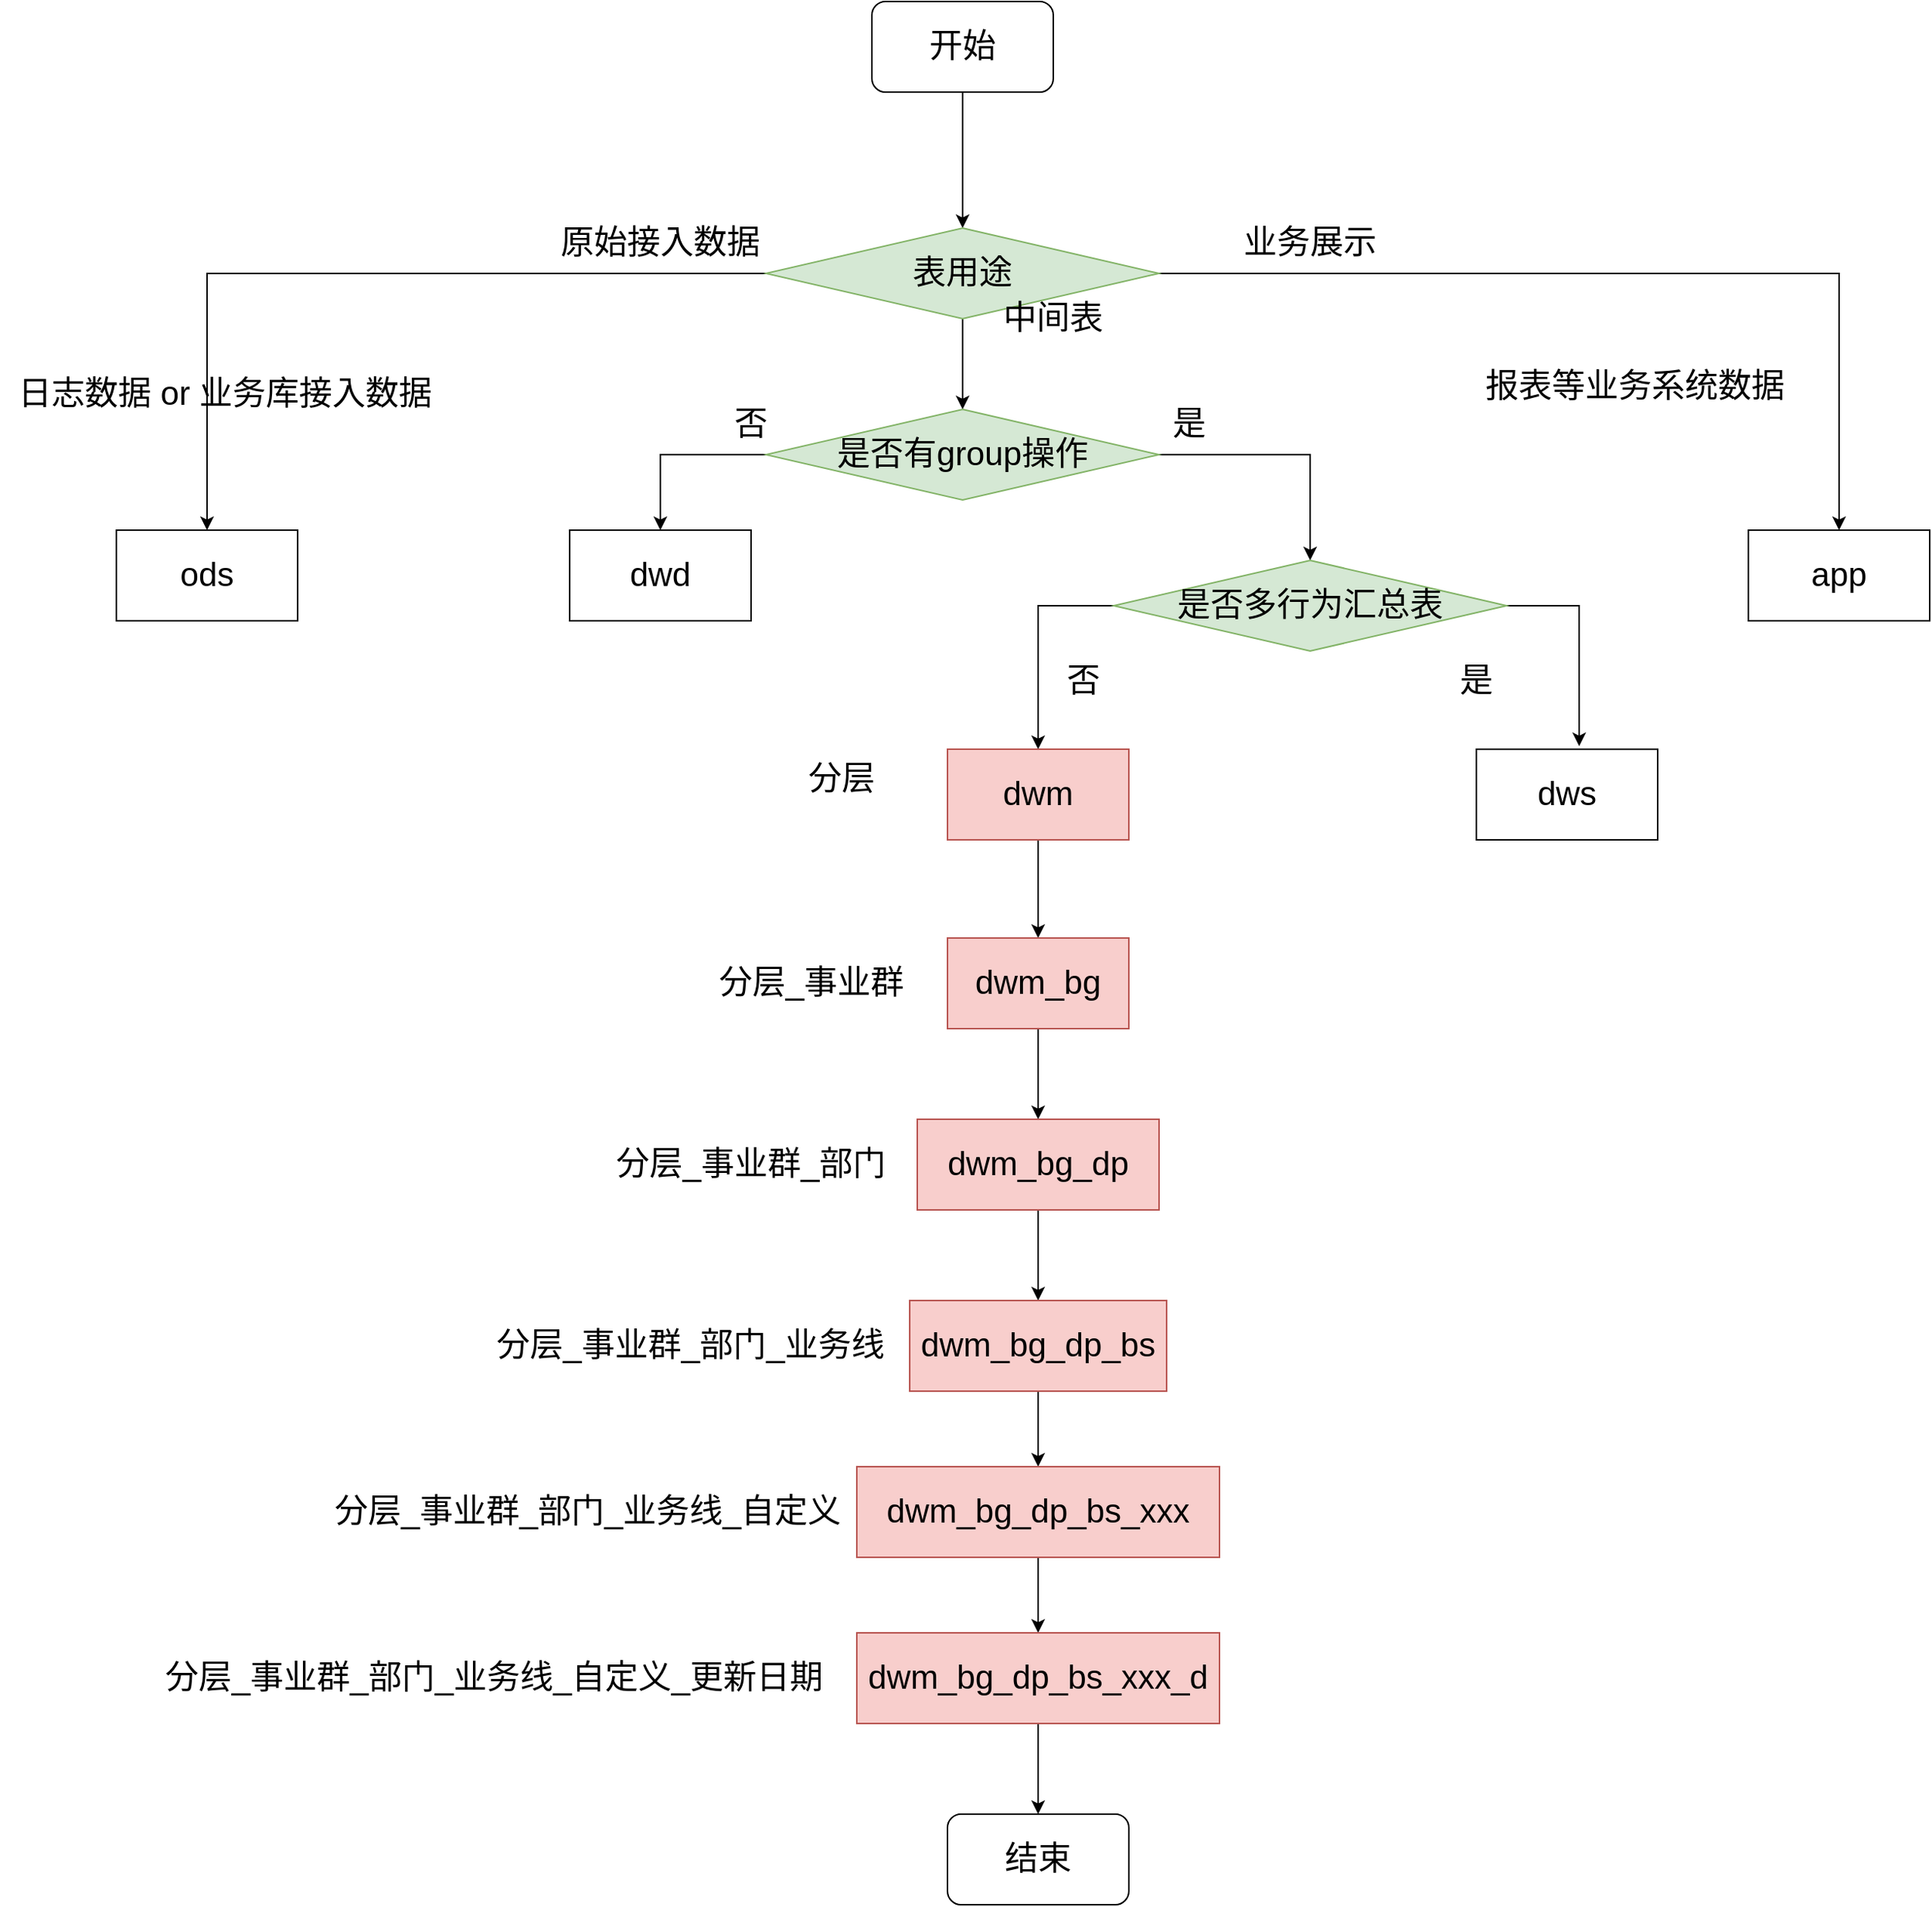 <mxfile version="10.6.5" type="device"><diagram id="gt45Bow9sGYtzMIp8gSx" name="第 1 页"><mxGraphModel dx="3143" dy="1504" grid="1" gridSize="10" guides="1" tooltips="1" connect="1" arrows="1" fold="1" page="1" pageScale="1" pageWidth="827" pageHeight="1169" math="0" shadow="0"><root><mxCell id="0"/><mxCell id="1" parent="0"/><mxCell id="y7PElO__Q4lSJA9X6OQe-21" style="edgeStyle=orthogonalEdgeStyle;rounded=0;orthogonalLoop=1;jettySize=auto;html=1;entryX=0.5;entryY=0;entryDx=0;entryDy=0;fontSize=22;" edge="1" parent="1" source="y7PElO__Q4lSJA9X6OQe-1" target="y7PElO__Q4lSJA9X6OQe-3"><mxGeometry relative="1" as="geometry"/></mxCell><mxCell id="y7PElO__Q4lSJA9X6OQe-1" value="开始" style="rounded=1;whiteSpace=wrap;html=1;fontSize=22;" vertex="1" parent="1"><mxGeometry x="330" y="90" width="120" height="60" as="geometry"/></mxCell><mxCell id="y7PElO__Q4lSJA9X6OQe-7" style="edgeStyle=orthogonalEdgeStyle;rounded=0;orthogonalLoop=1;jettySize=auto;html=1;fontSize=22;" edge="1" parent="1" source="y7PElO__Q4lSJA9X6OQe-3" target="y7PElO__Q4lSJA9X6OQe-46"><mxGeometry relative="1" as="geometry"><mxPoint x="-109" y="410" as="targetPoint"/></mxGeometry></mxCell><mxCell id="y7PElO__Q4lSJA9X6OQe-12" style="edgeStyle=orthogonalEdgeStyle;rounded=0;orthogonalLoop=1;jettySize=auto;html=1;entryX=0.5;entryY=0;entryDx=0;entryDy=0;fontSize=22;" edge="1" parent="1" source="y7PElO__Q4lSJA9X6OQe-3" target="y7PElO__Q4lSJA9X6OQe-11"><mxGeometry relative="1" as="geometry"/></mxCell><mxCell id="y7PElO__Q4lSJA9X6OQe-14" style="edgeStyle=orthogonalEdgeStyle;rounded=0;orthogonalLoop=1;jettySize=auto;html=1;entryX=0.5;entryY=0;entryDx=0;entryDy=0;fontSize=22;" edge="1" parent="1" source="y7PElO__Q4lSJA9X6OQe-3" target="y7PElO__Q4lSJA9X6OQe-48"><mxGeometry relative="1" as="geometry"><mxPoint x="971" y="408" as="targetPoint"/></mxGeometry></mxCell><mxCell id="y7PElO__Q4lSJA9X6OQe-3" value="表用途" style="rhombus;whiteSpace=wrap;html=1;fontSize=22;fillColor=#d5e8d4;strokeColor=#82b366;" vertex="1" parent="1"><mxGeometry x="260" y="240" width="260" height="60" as="geometry"/></mxCell><mxCell id="y7PElO__Q4lSJA9X6OQe-8" value="原始接入数据" style="text;html=1;strokeColor=none;fillColor=none;align=center;verticalAlign=middle;whiteSpace=wrap;rounded=0;fontSize=22;" vertex="1" parent="1"><mxGeometry x="120" y="240" width="140" height="20" as="geometry"/></mxCell><mxCell id="y7PElO__Q4lSJA9X6OQe-9" value="业务展示" style="text;html=1;strokeColor=none;fillColor=none;align=center;verticalAlign=middle;whiteSpace=wrap;rounded=0;fontSize=22;" vertex="1" parent="1"><mxGeometry x="550" y="240" width="140" height="20" as="geometry"/></mxCell><mxCell id="y7PElO__Q4lSJA9X6OQe-10" value="中间表" style="text;html=1;strokeColor=none;fillColor=none;align=center;verticalAlign=middle;whiteSpace=wrap;rounded=0;fontSize=22;" vertex="1" parent="1"><mxGeometry x="380" y="290" width="140" height="20" as="geometry"/></mxCell><mxCell id="y7PElO__Q4lSJA9X6OQe-16" style="edgeStyle=orthogonalEdgeStyle;rounded=0;orthogonalLoop=1;jettySize=auto;html=1;entryX=0.5;entryY=0;entryDx=0;entryDy=0;fontSize=22;exitX=1;exitY=0.5;exitDx=0;exitDy=0;" edge="1" parent="1" source="y7PElO__Q4lSJA9X6OQe-11" target="y7PElO__Q4lSJA9X6OQe-15"><mxGeometry relative="1" as="geometry"/></mxCell><mxCell id="y7PElO__Q4lSJA9X6OQe-22" style="edgeStyle=orthogonalEdgeStyle;rounded=0;orthogonalLoop=1;jettySize=auto;html=1;fontSize=22;" edge="1" parent="1" source="y7PElO__Q4lSJA9X6OQe-11" target="y7PElO__Q4lSJA9X6OQe-13"><mxGeometry relative="1" as="geometry"/></mxCell><mxCell id="y7PElO__Q4lSJA9X6OQe-11" value="是否有group操作" style="rhombus;whiteSpace=wrap;html=1;fontSize=22;fillColor=#d5e8d4;strokeColor=#82b366;" vertex="1" parent="1"><mxGeometry x="260" y="360" width="260" height="60" as="geometry"/></mxCell><mxCell id="y7PElO__Q4lSJA9X6OQe-13" value="dwd&lt;br&gt;" style="rounded=0;whiteSpace=wrap;html=1;fontSize=22;" vertex="1" parent="1"><mxGeometry x="130" y="440" width="120" height="60" as="geometry"/></mxCell><mxCell id="y7PElO__Q4lSJA9X6OQe-18" style="edgeStyle=orthogonalEdgeStyle;rounded=0;orthogonalLoop=1;jettySize=auto;html=1;entryX=0.5;entryY=0;entryDx=0;entryDy=0;fontSize=22;exitX=0;exitY=0.5;exitDx=0;exitDy=0;" edge="1" parent="1" source="y7PElO__Q4lSJA9X6OQe-15" target="y7PElO__Q4lSJA9X6OQe-17"><mxGeometry relative="1" as="geometry"/></mxCell><mxCell id="y7PElO__Q4lSJA9X6OQe-20" style="edgeStyle=orthogonalEdgeStyle;rounded=0;orthogonalLoop=1;jettySize=auto;html=1;entryX=0.567;entryY=-0.033;entryDx=0;entryDy=0;entryPerimeter=0;fontSize=22;exitX=1;exitY=0.5;exitDx=0;exitDy=0;" edge="1" parent="1" source="y7PElO__Q4lSJA9X6OQe-15" target="y7PElO__Q4lSJA9X6OQe-19"><mxGeometry relative="1" as="geometry"/></mxCell><mxCell id="y7PElO__Q4lSJA9X6OQe-15" value="是否多行为汇总表" style="rhombus;whiteSpace=wrap;html=1;fontSize=22;fillColor=#d5e8d4;strokeColor=#82b366;" vertex="1" parent="1"><mxGeometry x="490" y="460" width="260" height="60" as="geometry"/></mxCell><mxCell id="y7PElO__Q4lSJA9X6OQe-39" style="edgeStyle=orthogonalEdgeStyle;rounded=0;orthogonalLoop=1;jettySize=auto;html=1;entryX=0.5;entryY=0;entryDx=0;entryDy=0;fontSize=22;" edge="1" parent="1" source="y7PElO__Q4lSJA9X6OQe-17" target="y7PElO__Q4lSJA9X6OQe-23"><mxGeometry relative="1" as="geometry"/></mxCell><mxCell id="y7PElO__Q4lSJA9X6OQe-17" value="dwm&lt;br&gt;" style="rounded=0;whiteSpace=wrap;html=1;fontSize=22;fillColor=#f8cecc;strokeColor=#b85450;" vertex="1" parent="1"><mxGeometry x="380" y="585" width="120" height="60" as="geometry"/></mxCell><mxCell id="y7PElO__Q4lSJA9X6OQe-19" value="dws&lt;br&gt;" style="rounded=0;whiteSpace=wrap;html=1;fontSize=22;" vertex="1" parent="1"><mxGeometry x="730" y="585" width="120" height="60" as="geometry"/></mxCell><mxCell id="y7PElO__Q4lSJA9X6OQe-40" style="edgeStyle=orthogonalEdgeStyle;rounded=0;orthogonalLoop=1;jettySize=auto;html=1;entryX=0.5;entryY=0;entryDx=0;entryDy=0;fontSize=22;" edge="1" parent="1" source="y7PElO__Q4lSJA9X6OQe-23" target="y7PElO__Q4lSJA9X6OQe-28"><mxGeometry relative="1" as="geometry"/></mxCell><mxCell id="y7PElO__Q4lSJA9X6OQe-23" value="dwm_bg&lt;br&gt;" style="rounded=0;whiteSpace=wrap;html=1;fontSize=22;fillColor=#f8cecc;strokeColor=#b85450;" vertex="1" parent="1"><mxGeometry x="380" y="710" width="120" height="60" as="geometry"/></mxCell><mxCell id="y7PElO__Q4lSJA9X6OQe-24" value="分层" style="text;html=1;strokeColor=none;fillColor=none;align=center;verticalAlign=middle;whiteSpace=wrap;rounded=0;fontSize=22;" vertex="1" parent="1"><mxGeometry x="270" y="595" width="80" height="20" as="geometry"/></mxCell><mxCell id="y7PElO__Q4lSJA9X6OQe-25" value="否" style="text;html=1;strokeColor=none;fillColor=none;align=center;verticalAlign=middle;whiteSpace=wrap;rounded=0;fontSize=22;" vertex="1" parent="1"><mxGeometry x="430" y="530" width="80" height="20" as="geometry"/></mxCell><mxCell id="y7PElO__Q4lSJA9X6OQe-26" value="是" style="text;html=1;strokeColor=none;fillColor=none;align=center;verticalAlign=middle;whiteSpace=wrap;rounded=0;fontSize=22;" vertex="1" parent="1"><mxGeometry x="690" y="530" width="80" height="20" as="geometry"/></mxCell><mxCell id="y7PElO__Q4lSJA9X6OQe-27" value="分层_事业群" style="text;html=1;strokeColor=none;fillColor=none;align=center;verticalAlign=middle;whiteSpace=wrap;rounded=0;fontSize=22;" vertex="1" parent="1"><mxGeometry x="220" y="730" width="140" height="20" as="geometry"/></mxCell><mxCell id="y7PElO__Q4lSJA9X6OQe-41" style="edgeStyle=orthogonalEdgeStyle;rounded=0;orthogonalLoop=1;jettySize=auto;html=1;fontSize=22;" edge="1" parent="1" source="y7PElO__Q4lSJA9X6OQe-28" target="y7PElO__Q4lSJA9X6OQe-32"><mxGeometry relative="1" as="geometry"/></mxCell><mxCell id="y7PElO__Q4lSJA9X6OQe-28" value="dwm_bg_dp&lt;br&gt;" style="rounded=0;whiteSpace=wrap;html=1;fontSize=22;fillColor=#f8cecc;strokeColor=#b85450;" vertex="1" parent="1"><mxGeometry x="360" y="830" width="160" height="60" as="geometry"/></mxCell><mxCell id="y7PElO__Q4lSJA9X6OQe-29" value="分层_事业群_部门" style="text;html=1;strokeColor=none;fillColor=none;align=center;verticalAlign=middle;whiteSpace=wrap;rounded=0;fontSize=22;" vertex="1" parent="1"><mxGeometry x="150" y="850" width="200" height="20" as="geometry"/></mxCell><mxCell id="y7PElO__Q4lSJA9X6OQe-30" value="分层_事业群_部门_业务线" style="text;html=1;strokeColor=none;fillColor=none;align=center;verticalAlign=middle;whiteSpace=wrap;rounded=0;fontSize=22;" vertex="1" parent="1"><mxGeometry x="80" y="970" width="260" height="20" as="geometry"/></mxCell><mxCell id="y7PElO__Q4lSJA9X6OQe-31" value="分层_事业群_部门_业务线_自定义" style="text;html=1;strokeColor=none;fillColor=none;align=center;verticalAlign=middle;whiteSpace=wrap;rounded=0;fontSize=22;" vertex="1" parent="1"><mxGeometry x="-28" y="1080" width="340" height="20" as="geometry"/></mxCell><mxCell id="y7PElO__Q4lSJA9X6OQe-42" style="edgeStyle=orthogonalEdgeStyle;rounded=0;orthogonalLoop=1;jettySize=auto;html=1;fontSize=22;" edge="1" parent="1" source="y7PElO__Q4lSJA9X6OQe-32" target="y7PElO__Q4lSJA9X6OQe-33"><mxGeometry relative="1" as="geometry"/></mxCell><mxCell id="y7PElO__Q4lSJA9X6OQe-32" value="dwm_bg_dp_bs&lt;br&gt;" style="rounded=0;whiteSpace=wrap;html=1;fontSize=22;fillColor=#f8cecc;strokeColor=#b85450;" vertex="1" parent="1"><mxGeometry x="355" y="950" width="170" height="60" as="geometry"/></mxCell><mxCell id="y7PElO__Q4lSJA9X6OQe-43" style="edgeStyle=orthogonalEdgeStyle;rounded=0;orthogonalLoop=1;jettySize=auto;html=1;entryX=0.5;entryY=0;entryDx=0;entryDy=0;fontSize=22;" edge="1" parent="1" source="y7PElO__Q4lSJA9X6OQe-33" target="y7PElO__Q4lSJA9X6OQe-38"><mxGeometry relative="1" as="geometry"/></mxCell><mxCell id="y7PElO__Q4lSJA9X6OQe-33" value="dwm_bg_dp_bs_xxx&lt;br&gt;" style="rounded=0;whiteSpace=wrap;html=1;fontSize=22;fillColor=#f8cecc;strokeColor=#b85450;" vertex="1" parent="1"><mxGeometry x="320" y="1060" width="240" height="60" as="geometry"/></mxCell><mxCell id="y7PElO__Q4lSJA9X6OQe-35" value="否" style="text;html=1;strokeColor=none;fillColor=none;align=center;verticalAlign=middle;whiteSpace=wrap;rounded=0;fontSize=22;" vertex="1" parent="1"><mxGeometry x="210" y="360" width="80" height="20" as="geometry"/></mxCell><mxCell id="y7PElO__Q4lSJA9X6OQe-36" value="是" style="text;html=1;strokeColor=none;fillColor=none;align=center;verticalAlign=middle;whiteSpace=wrap;rounded=0;fontSize=22;" vertex="1" parent="1"><mxGeometry x="500" y="360" width="80" height="20" as="geometry"/></mxCell><mxCell id="y7PElO__Q4lSJA9X6OQe-37" value="分层_事业群_部门_业务线_自定义_更新日期" style="text;html=1;strokeColor=none;fillColor=none;align=center;verticalAlign=middle;whiteSpace=wrap;rounded=0;fontSize=22;" vertex="1" parent="1"><mxGeometry x="-145" y="1190" width="450" height="20" as="geometry"/></mxCell><mxCell id="y7PElO__Q4lSJA9X6OQe-45" style="edgeStyle=orthogonalEdgeStyle;rounded=0;orthogonalLoop=1;jettySize=auto;html=1;fontSize=22;" edge="1" parent="1" source="y7PElO__Q4lSJA9X6OQe-38" target="y7PElO__Q4lSJA9X6OQe-44"><mxGeometry relative="1" as="geometry"/></mxCell><mxCell id="y7PElO__Q4lSJA9X6OQe-38" value="dwm_bg_dp_bs_xxx_d&lt;br&gt;" style="rounded=0;whiteSpace=wrap;html=1;fontSize=22;fillColor=#f8cecc;strokeColor=#b85450;" vertex="1" parent="1"><mxGeometry x="320" y="1170" width="240" height="60" as="geometry"/></mxCell><mxCell id="y7PElO__Q4lSJA9X6OQe-44" value="结束" style="rounded=1;whiteSpace=wrap;html=1;fontSize=22;" vertex="1" parent="1"><mxGeometry x="380" y="1290" width="120" height="60" as="geometry"/></mxCell><mxCell id="y7PElO__Q4lSJA9X6OQe-46" value="ods" style="rounded=0;whiteSpace=wrap;html=1;fontSize=22;" vertex="1" parent="1"><mxGeometry x="-170" y="440" width="120" height="60" as="geometry"/></mxCell><mxCell id="y7PElO__Q4lSJA9X6OQe-48" value="app&lt;br&gt;" style="rounded=0;whiteSpace=wrap;html=1;fontSize=22;" vertex="1" parent="1"><mxGeometry x="910" y="440" width="120" height="60" as="geometry"/></mxCell><mxCell id="y7PElO__Q4lSJA9X6OQe-52" value="日志数据 or 业务库接入数据" style="text;html=1;strokeColor=none;fillColor=none;align=center;verticalAlign=middle;whiteSpace=wrap;rounded=0;fontSize=22;" vertex="1" parent="1"><mxGeometry x="-247" y="340" width="298" height="20" as="geometry"/></mxCell><mxCell id="y7PElO__Q4lSJA9X6OQe-53" value="报表等业务系统数据" style="text;html=1;strokeColor=none;fillColor=none;align=center;verticalAlign=middle;whiteSpace=wrap;rounded=0;fontSize=22;" vertex="1" parent="1"><mxGeometry x="730" y="335" width="210" height="20" as="geometry"/></mxCell></root></mxGraphModel></diagram></mxfile>